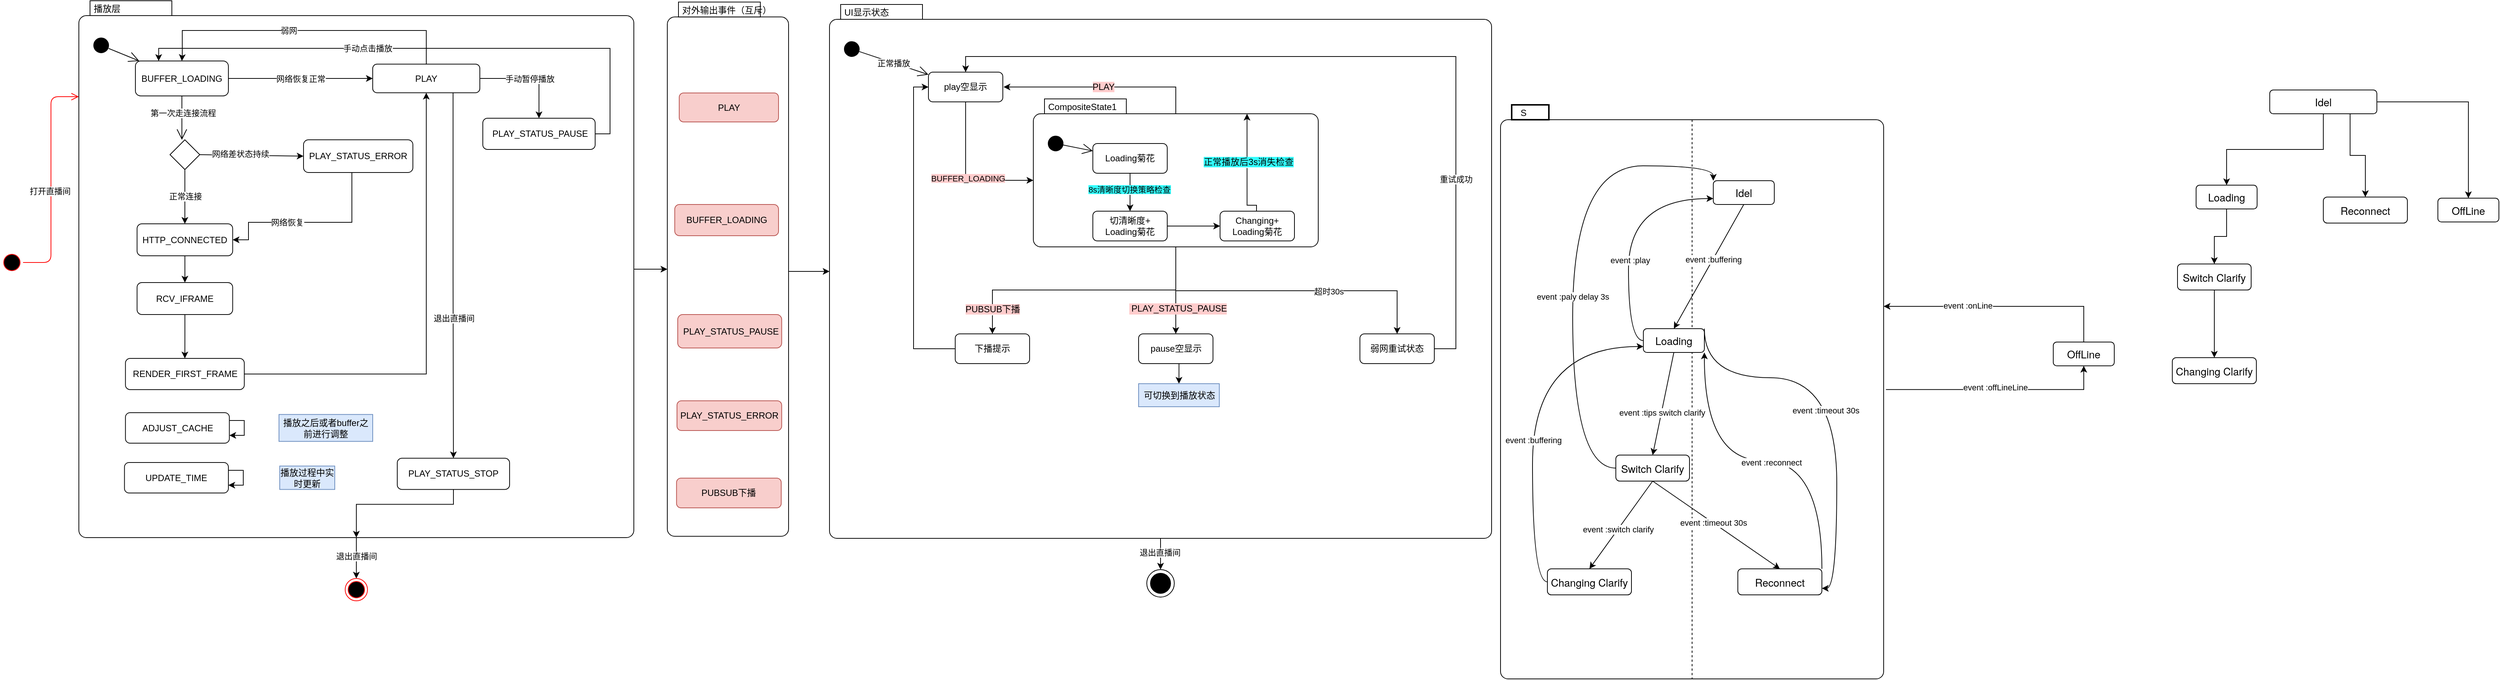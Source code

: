 <mxfile version="13.2.4" type="github">
  <diagram id="amrAe1FXWB98-2LjFH7b" name="Page-1">
    <mxGraphModel dx="1765" dy="997" grid="0" gridSize="10" guides="1" tooltips="1" connect="1" arrows="1" fold="1" page="1" pageScale="1" pageWidth="850" pageHeight="1100" math="0" shadow="0">
      <root>
        <mxCell id="0" />
        <mxCell id="1" parent="0" />
        <mxCell id="_pSZeCRedl2bUFnM4k-u-33" value="S" style="shape=mxgraph.sysml.region;align=left;verticalAlign=top;spacingTop=-3;spacingLeft=25;" vertex="1" parent="1">
          <mxGeometry x="1993" y="229" width="515" height="772" as="geometry" />
        </mxCell>
        <mxCell id="fQ577wyoKTEt6M08ta1X-2" value="" style="ellipse;html=1;shape=startState;fillColor=#000000;strokeColor=#ff0000;" parent="1" vertex="1">
          <mxGeometry x="-23" y="426" width="30" height="30" as="geometry" />
        </mxCell>
        <mxCell id="fQ577wyoKTEt6M08ta1X-3" value="" style="edgeStyle=orthogonalEdgeStyle;html=1;verticalAlign=bottom;endArrow=open;endSize=8;strokeColor=#ff0000;entryX=0;entryY=0;entryDx=0;entryDy=129;entryPerimeter=0;" parent="1" source="fQ577wyoKTEt6M08ta1X-2" target="fQ577wyoKTEt6M08ta1X-19" edge="1">
          <mxGeometry relative="1" as="geometry">
            <mxPoint x="256" y="463" as="targetPoint" />
          </mxGeometry>
        </mxCell>
        <mxCell id="fQ577wyoKTEt6M08ta1X-6" value="打开直播间" style="edgeLabel;html=1;align=center;verticalAlign=middle;resizable=0;points=[];" parent="fQ577wyoKTEt6M08ta1X-3" vertex="1" connectable="0">
          <mxGeometry x="-0.101" y="2" relative="1" as="geometry">
            <mxPoint as="offset" />
          </mxGeometry>
        </mxCell>
        <mxCell id="fQ577wyoKTEt6M08ta1X-74" value="" style="edgeStyle=orthogonalEdgeStyle;rounded=0;orthogonalLoop=1;jettySize=auto;html=1;" parent="1" source="fQ577wyoKTEt6M08ta1X-19" target="fQ577wyoKTEt6M08ta1X-72" edge="1">
          <mxGeometry relative="1" as="geometry" />
        </mxCell>
        <mxCell id="fQ577wyoKTEt6M08ta1X-117" value="" style="edgeStyle=orthogonalEdgeStyle;rounded=0;orthogonalLoop=1;jettySize=auto;html=1;" parent="1" source="fQ577wyoKTEt6M08ta1X-19" target="fQ577wyoKTEt6M08ta1X-116" edge="1">
          <mxGeometry relative="1" as="geometry" />
        </mxCell>
        <mxCell id="fQ577wyoKTEt6M08ta1X-225" value="退出直播间" style="edgeLabel;html=1;align=center;verticalAlign=middle;resizable=0;points=[];" parent="fQ577wyoKTEt6M08ta1X-117" vertex="1" connectable="0">
          <mxGeometry x="-0.091" relative="1" as="geometry">
            <mxPoint as="offset" />
          </mxGeometry>
        </mxCell>
        <mxCell id="fQ577wyoKTEt6M08ta1X-19" value="播放层" style="shape=mxgraph.sysml.compState;align=left;verticalAlign=top;spacingTop=-3;spacingLeft=18;strokeWidth=1;recursiveResize=0;" parent="1" vertex="1">
          <mxGeometry x="82" y="89" width="746" height="722" as="geometry" />
        </mxCell>
        <mxCell id="fQ577wyoKTEt6M08ta1X-20" value="" style="shape=ellipse;html=1;fillColor=#000000;verticalLabelPosition=bottom;labelBackgroundColor=#ffffff;verticalAlign=top;" parent="fQ577wyoKTEt6M08ta1X-19" vertex="1">
          <mxGeometry x="20" y="50" width="20" height="20" as="geometry" />
        </mxCell>
        <mxCell id="fQ577wyoKTEt6M08ta1X-43" value="网络恢复正常" style="edgeStyle=orthogonalEdgeStyle;rounded=0;orthogonalLoop=1;jettySize=auto;html=1;exitX=1;exitY=0.5;exitDx=0;exitDy=0;" parent="fQ577wyoKTEt6M08ta1X-19" source="fQ577wyoKTEt6M08ta1X-21" target="fQ577wyoKTEt6M08ta1X-31" edge="1">
          <mxGeometry relative="1" as="geometry" />
        </mxCell>
        <mxCell id="fQ577wyoKTEt6M08ta1X-21" value="BUFFER_LOADING" style="strokeColor=inherit;fillColor=inherit;gradientColor=inherit;shape=rect;html=1;rounded=1;whiteSpace=wrap;align=center;" parent="fQ577wyoKTEt6M08ta1X-19" vertex="1">
          <mxGeometry x="76" y="81" width="125" height="47" as="geometry" />
        </mxCell>
        <mxCell id="fQ577wyoKTEt6M08ta1X-27" value="" style="edgeStyle=orthogonalEdgeStyle;rounded=0;orthogonalLoop=1;jettySize=auto;html=1;" parent="fQ577wyoKTEt6M08ta1X-19" source="fQ577wyoKTEt6M08ta1X-22" target="fQ577wyoKTEt6M08ta1X-26" edge="1">
          <mxGeometry relative="1" as="geometry" />
        </mxCell>
        <mxCell id="fQ577wyoKTEt6M08ta1X-22" value="HTTP_CONNECTED" style="strokeColor=inherit;fillColor=inherit;gradientColor=inherit;shape=rect;html=1;rounded=1;whiteSpace=wrap;align=center;" parent="fQ577wyoKTEt6M08ta1X-19" vertex="1">
          <mxGeometry x="78.25" y="300" width="128.5" height="43" as="geometry" />
        </mxCell>
        <mxCell id="fQ577wyoKTEt6M08ta1X-30" value="" style="edgeStyle=orthogonalEdgeStyle;rounded=0;orthogonalLoop=1;jettySize=auto;html=1;" parent="fQ577wyoKTEt6M08ta1X-19" source="fQ577wyoKTEt6M08ta1X-26" target="fQ577wyoKTEt6M08ta1X-29" edge="1">
          <mxGeometry relative="1" as="geometry" />
        </mxCell>
        <mxCell id="fQ577wyoKTEt6M08ta1X-26" value="RCV_IFRAME" style="strokeColor=inherit;fillColor=inherit;gradientColor=inherit;shape=rect;html=1;rounded=1;whiteSpace=wrap;align=center;" parent="fQ577wyoKTEt6M08ta1X-19" vertex="1">
          <mxGeometry x="78.25" y="379" width="128.5" height="43" as="geometry" />
        </mxCell>
        <mxCell id="fQ577wyoKTEt6M08ta1X-32" value="" style="edgeStyle=orthogonalEdgeStyle;rounded=0;orthogonalLoop=1;jettySize=auto;html=1;" parent="fQ577wyoKTEt6M08ta1X-19" source="fQ577wyoKTEt6M08ta1X-29" target="fQ577wyoKTEt6M08ta1X-31" edge="1">
          <mxGeometry relative="1" as="geometry" />
        </mxCell>
        <mxCell id="fQ577wyoKTEt6M08ta1X-29" value="RENDER_FIRST_FRAME" style="strokeColor=inherit;fillColor=inherit;gradientColor=inherit;shape=rect;html=1;rounded=1;whiteSpace=wrap;align=center;" parent="fQ577wyoKTEt6M08ta1X-19" vertex="1">
          <mxGeometry x="62.63" y="481" width="159.75" height="42" as="geometry" />
        </mxCell>
        <mxCell id="fQ577wyoKTEt6M08ta1X-42" value="" style="edgeStyle=orthogonalEdgeStyle;rounded=0;orthogonalLoop=1;jettySize=auto;html=1;entryX=0.5;entryY=0;entryDx=0;entryDy=0;" parent="fQ577wyoKTEt6M08ta1X-19" source="fQ577wyoKTEt6M08ta1X-31" target="fQ577wyoKTEt6M08ta1X-21" edge="1">
          <mxGeometry relative="1" as="geometry">
            <Array as="points">
              <mxPoint x="467" y="40" />
              <mxPoint x="139" y="40" />
              <mxPoint x="139" y="72" />
            </Array>
          </mxGeometry>
        </mxCell>
        <mxCell id="fQ577wyoKTEt6M08ta1X-44" value="弱网" style="edgeLabel;html=1;align=center;verticalAlign=middle;resizable=0;points=[];" parent="fQ577wyoKTEt6M08ta1X-42" vertex="1" connectable="0">
          <mxGeometry x="0.118" relative="1" as="geometry">
            <mxPoint x="1" as="offset" />
          </mxGeometry>
        </mxCell>
        <mxCell id="fQ577wyoKTEt6M08ta1X-107" value="手动暂停播放" style="edgeStyle=orthogonalEdgeStyle;rounded=0;orthogonalLoop=1;jettySize=auto;html=1;exitX=1;exitY=0.5;exitDx=0;exitDy=0;entryX=0.5;entryY=0;entryDx=0;entryDy=0;" parent="fQ577wyoKTEt6M08ta1X-19" source="fQ577wyoKTEt6M08ta1X-31" target="fQ577wyoKTEt6M08ta1X-106" edge="1">
          <mxGeometry relative="1" as="geometry" />
        </mxCell>
        <mxCell id="fQ577wyoKTEt6M08ta1X-119" style="edgeStyle=orthogonalEdgeStyle;rounded=0;orthogonalLoop=1;jettySize=auto;html=1;exitX=0.75;exitY=1;exitDx=0;exitDy=0;" parent="fQ577wyoKTEt6M08ta1X-19" source="fQ577wyoKTEt6M08ta1X-31" target="fQ577wyoKTEt6M08ta1X-112" edge="1">
          <mxGeometry relative="1" as="geometry" />
        </mxCell>
        <mxCell id="fQ577wyoKTEt6M08ta1X-121" value="退出直播间" style="edgeLabel;html=1;align=center;verticalAlign=middle;resizable=0;points=[];" parent="fQ577wyoKTEt6M08ta1X-119" vertex="1" connectable="0">
          <mxGeometry x="0.231" y="1" relative="1" as="geometry">
            <mxPoint x="-1" as="offset" />
          </mxGeometry>
        </mxCell>
        <mxCell id="fQ577wyoKTEt6M08ta1X-31" value="PLAY" style="strokeColor=inherit;fillColor=inherit;gradientColor=inherit;shape=rect;html=1;rounded=1;whiteSpace=wrap;align=center;" parent="fQ577wyoKTEt6M08ta1X-19" vertex="1">
          <mxGeometry x="395" y="85.25" width="144" height="38.5" as="geometry" />
        </mxCell>
        <mxCell id="fQ577wyoKTEt6M08ta1X-36" value="" style="edgeStyle=orthogonalEdgeStyle;rounded=0;orthogonalLoop=1;jettySize=auto;html=1;" parent="fQ577wyoKTEt6M08ta1X-19" source="fQ577wyoKTEt6M08ta1X-33" target="fQ577wyoKTEt6M08ta1X-33" edge="1">
          <mxGeometry relative="1" as="geometry">
            <Array as="points">
              <mxPoint x="79" y="575" />
            </Array>
          </mxGeometry>
        </mxCell>
        <mxCell id="fQ577wyoKTEt6M08ta1X-33" value="ADJUST_CACHE" style="strokeColor=inherit;fillColor=inherit;gradientColor=inherit;shape=rect;html=1;rounded=1;whiteSpace=wrap;align=center;" parent="fQ577wyoKTEt6M08ta1X-19" vertex="1">
          <mxGeometry x="62.63" y="554.01" width="139.68" height="41" as="geometry" />
        </mxCell>
        <mxCell id="fQ577wyoKTEt6M08ta1X-39" value="" style="edgeStyle=orthogonalEdgeStyle;rounded=0;orthogonalLoop=1;jettySize=auto;html=1;" parent="fQ577wyoKTEt6M08ta1X-19" source="fQ577wyoKTEt6M08ta1X-35" target="fQ577wyoKTEt6M08ta1X-35" edge="1">
          <mxGeometry relative="1" as="geometry">
            <Array as="points">
              <mxPoint x="88" y="642" />
            </Array>
          </mxGeometry>
        </mxCell>
        <mxCell id="fQ577wyoKTEt6M08ta1X-35" value="UPDATE_TIME" style="strokeColor=inherit;fillColor=inherit;gradientColor=inherit;shape=rect;html=1;rounded=1;whiteSpace=wrap;align=center;" parent="fQ577wyoKTEt6M08ta1X-19" vertex="1">
          <mxGeometry x="61.32" y="621" width="139.68" height="41" as="geometry" />
        </mxCell>
        <mxCell id="fQ577wyoKTEt6M08ta1X-23" value="" style="strokeColor=inherit;fillColor=inherit;gradientColor=inherit;edgeStyle=none;html=1;endArrow=open;endSize=12;" parent="fQ577wyoKTEt6M08ta1X-19" source="fQ577wyoKTEt6M08ta1X-20" target="fQ577wyoKTEt6M08ta1X-21" edge="1">
          <mxGeometry relative="1" as="geometry" />
        </mxCell>
        <mxCell id="fQ577wyoKTEt6M08ta1X-45" value="播放过程中实时更新" style="text;html=1;strokeColor=#6c8ebf;fillColor=#dae8fc;align=center;verticalAlign=middle;whiteSpace=wrap;rounded=0;" parent="fQ577wyoKTEt6M08ta1X-19" vertex="1">
          <mxGeometry x="270" y="625.75" width="74" height="31.5" as="geometry" />
        </mxCell>
        <mxCell id="fQ577wyoKTEt6M08ta1X-47" value="播放之后或者buffer之前进行调整" style="text;html=1;strokeColor=#6c8ebf;fillColor=#dae8fc;align=center;verticalAlign=middle;whiteSpace=wrap;rounded=0;" parent="fQ577wyoKTEt6M08ta1X-19" vertex="1">
          <mxGeometry x="269" y="556.38" width="126" height="36.25" as="geometry" />
        </mxCell>
        <mxCell id="fQ577wyoKTEt6M08ta1X-51" style="edgeStyle=orthogonalEdgeStyle;rounded=0;orthogonalLoop=1;jettySize=auto;html=1;entryX=1;entryY=0.5;entryDx=0;entryDy=0;" parent="fQ577wyoKTEt6M08ta1X-19" source="fQ577wyoKTEt6M08ta1X-48" target="fQ577wyoKTEt6M08ta1X-22" edge="1">
          <mxGeometry relative="1" as="geometry">
            <Array as="points">
              <mxPoint x="367" y="298" />
              <mxPoint x="228" y="298" />
            </Array>
          </mxGeometry>
        </mxCell>
        <mxCell id="fQ577wyoKTEt6M08ta1X-52" value="网络恢复" style="edgeLabel;html=1;align=center;verticalAlign=middle;resizable=0;points=[];" parent="fQ577wyoKTEt6M08ta1X-51" vertex="1" connectable="0">
          <mxGeometry x="0.228" y="4" relative="1" as="geometry">
            <mxPoint y="-4" as="offset" />
          </mxGeometry>
        </mxCell>
        <mxCell id="fQ577wyoKTEt6M08ta1X-48" value="PLAY_STATUS_ERROR" style="strokeColor=inherit;fillColor=inherit;gradientColor=inherit;shape=rect;html=1;rounded=1;whiteSpace=wrap;align=center;" parent="fQ577wyoKTEt6M08ta1X-19" vertex="1">
          <mxGeometry x="302" y="187" width="147" height="44" as="geometry" />
        </mxCell>
        <mxCell id="fQ577wyoKTEt6M08ta1X-63" value="" style="shape=rhombus;html=1;labelPosition=right;align=left;verticalAlign=middle" parent="fQ577wyoKTEt6M08ta1X-19" vertex="1">
          <mxGeometry x="122.51" y="187" width="40" height="40" as="geometry" />
        </mxCell>
        <mxCell id="fQ577wyoKTEt6M08ta1X-64" value="" style="edgeStyle=elbowEdgeStyle;html=1;elbow=horizontal;align=right;verticalAlign=bottom;rounded=0;labelBackgroundColor=none;endArrow=open;endSize=12;exitX=0.5;exitY=1;exitDx=0;exitDy=0;" parent="fQ577wyoKTEt6M08ta1X-19" source="fQ577wyoKTEt6M08ta1X-21" target="fQ577wyoKTEt6M08ta1X-63" edge="1">
          <mxGeometry relative="1" as="geometry">
            <mxPoint x="92" y="119" as="sourcePoint" />
          </mxGeometry>
        </mxCell>
        <mxCell id="fQ577wyoKTEt6M08ta1X-70" value="第一次走连接流程" style="edgeLabel;html=1;align=center;verticalAlign=middle;resizable=0;points=[];" parent="fQ577wyoKTEt6M08ta1X-64" vertex="1" connectable="0">
          <mxGeometry x="-0.219" y="1" relative="1" as="geometry">
            <mxPoint as="offset" />
          </mxGeometry>
        </mxCell>
        <mxCell id="fQ577wyoKTEt6M08ta1X-67" value="" style="endArrow=classic;html=1;exitX=1;exitY=0.5;exitDx=0;exitDy=0;entryX=0;entryY=0.5;entryDx=0;entryDy=0;" parent="fQ577wyoKTEt6M08ta1X-19" source="fQ577wyoKTEt6M08ta1X-63" target="fQ577wyoKTEt6M08ta1X-48" edge="1">
          <mxGeometry width="50" height="50" relative="1" as="geometry">
            <mxPoint x="348" y="307" as="sourcePoint" />
            <mxPoint x="398" y="257" as="targetPoint" />
          </mxGeometry>
        </mxCell>
        <mxCell id="fQ577wyoKTEt6M08ta1X-69" value="网络差状态持续" style="edgeLabel;html=1;align=center;verticalAlign=middle;resizable=0;points=[];" parent="fQ577wyoKTEt6M08ta1X-67" vertex="1" connectable="0">
          <mxGeometry x="-0.229" y="2" relative="1" as="geometry">
            <mxPoint as="offset" />
          </mxGeometry>
        </mxCell>
        <mxCell id="fQ577wyoKTEt6M08ta1X-68" value="正常连接" style="endArrow=classic;html=1;exitX=0.5;exitY=1;exitDx=0;exitDy=0;entryX=0.5;entryY=0;entryDx=0;entryDy=0;" parent="fQ577wyoKTEt6M08ta1X-19" source="fQ577wyoKTEt6M08ta1X-63" target="fQ577wyoKTEt6M08ta1X-22" edge="1">
          <mxGeometry width="50" height="50" relative="1" as="geometry">
            <mxPoint x="348" y="307" as="sourcePoint" />
            <mxPoint x="398" y="257" as="targetPoint" />
          </mxGeometry>
        </mxCell>
        <mxCell id="fQ577wyoKTEt6M08ta1X-108" style="edgeStyle=orthogonalEdgeStyle;rounded=0;orthogonalLoop=1;jettySize=auto;html=1;exitX=1;exitY=0.5;exitDx=0;exitDy=0;entryX=0.25;entryY=0;entryDx=0;entryDy=0;" parent="fQ577wyoKTEt6M08ta1X-19" source="fQ577wyoKTEt6M08ta1X-106" target="fQ577wyoKTEt6M08ta1X-21" edge="1">
          <mxGeometry relative="1" as="geometry">
            <Array as="points">
              <mxPoint x="714" y="179" />
              <mxPoint x="714" y="64" />
              <mxPoint x="107" y="64" />
            </Array>
          </mxGeometry>
        </mxCell>
        <mxCell id="fQ577wyoKTEt6M08ta1X-109" value="手动点击播放" style="edgeLabel;html=1;align=center;verticalAlign=middle;resizable=0;points=[];" parent="fQ577wyoKTEt6M08ta1X-108" vertex="1" connectable="0">
          <mxGeometry x="0.215" relative="1" as="geometry">
            <mxPoint as="offset" />
          </mxGeometry>
        </mxCell>
        <mxCell id="fQ577wyoKTEt6M08ta1X-106" value="&amp;nbsp;PLAY_STATUS_PAUSE" style="strokeColor=inherit;fillColor=inherit;gradientColor=inherit;shape=rect;html=1;rounded=1;whiteSpace=wrap;align=center;" parent="fQ577wyoKTEt6M08ta1X-19" vertex="1">
          <mxGeometry x="543" y="158" width="151" height="42" as="geometry" />
        </mxCell>
        <mxCell id="fQ577wyoKTEt6M08ta1X-120" style="edgeStyle=orthogonalEdgeStyle;rounded=0;orthogonalLoop=1;jettySize=auto;html=1;exitX=0.5;exitY=1;exitDx=0;exitDy=0;" parent="fQ577wyoKTEt6M08ta1X-19" source="fQ577wyoKTEt6M08ta1X-112" target="fQ577wyoKTEt6M08ta1X-19" edge="1">
          <mxGeometry relative="1" as="geometry" />
        </mxCell>
        <mxCell id="fQ577wyoKTEt6M08ta1X-112" value="PLAY_STATUS_STOP" style="strokeColor=inherit;fillColor=inherit;gradientColor=inherit;shape=rect;html=1;rounded=1;whiteSpace=wrap;align=center;" parent="fQ577wyoKTEt6M08ta1X-19" vertex="1">
          <mxGeometry x="428" y="615.25" width="151" height="42" as="geometry" />
        </mxCell>
        <mxCell id="fQ577wyoKTEt6M08ta1X-173" value="" style="edgeStyle=orthogonalEdgeStyle;rounded=0;orthogonalLoop=1;jettySize=auto;html=1;" parent="1" source="fQ577wyoKTEt6M08ta1X-72" target="fQ577wyoKTEt6M08ta1X-123" edge="1">
          <mxGeometry relative="1" as="geometry">
            <Array as="points">
              <mxPoint x="1059" y="453" />
              <mxPoint x="1059" y="453" />
            </Array>
          </mxGeometry>
        </mxCell>
        <mxCell id="fQ577wyoKTEt6M08ta1X-72" value="对外输出事件（互斥）" style="shape=mxgraph.sysml.compState;html=1;align=left;verticalAlign=top;spacingTop=-3;spacingLeft=18;" parent="1" vertex="1">
          <mxGeometry x="873" y="90.75" width="162.99" height="718.5" as="geometry" />
        </mxCell>
        <mxCell id="fQ577wyoKTEt6M08ta1X-73" value="PLAY" style="shape=rect;rounded=1;html=1;whiteSpace=wrap;align=center;fillColor=#f8cecc;strokeColor=#b85450;" parent="1" vertex="1">
          <mxGeometry x="889" y="213" width="133.5" height="39" as="geometry" />
        </mxCell>
        <mxCell id="fQ577wyoKTEt6M08ta1X-75" value="BUFFER_LOADING" style="shape=rect;rounded=1;html=1;whiteSpace=wrap;align=center;fillColor=#f8cecc;strokeColor=#b85450;" parent="1" vertex="1">
          <mxGeometry x="883" y="363" width="139.5" height="42" as="geometry" />
        </mxCell>
        <mxCell id="fQ577wyoKTEt6M08ta1X-105" value="PLAY_STATUS_ERROR" style="shape=rect;rounded=1;html=1;whiteSpace=wrap;align=center;fillColor=#f8cecc;strokeColor=#b85450;" parent="1" vertex="1">
          <mxGeometry x="886" y="627" width="140.75" height="40" as="geometry" />
        </mxCell>
        <mxCell id="fQ577wyoKTEt6M08ta1X-111" value="&amp;nbsp;PLAY_STATUS_PAUSE" style="shape=rect;rounded=1;html=1;whiteSpace=wrap;align=center;fillColor=#f8cecc;strokeColor=#b85450;" parent="1" vertex="1">
          <mxGeometry x="887" y="511" width="139.75" height="45" as="geometry" />
        </mxCell>
        <mxCell id="fQ577wyoKTEt6M08ta1X-116" value="" style="ellipse;html=1;shape=endState;fillColor=#000000;strokeColor=#ff0000;" parent="1" vertex="1">
          <mxGeometry x="440" y="866" width="30" height="30" as="geometry" />
        </mxCell>
        <mxCell id="fQ577wyoKTEt6M08ta1X-223" style="edgeStyle=orthogonalEdgeStyle;rounded=0;orthogonalLoop=1;jettySize=auto;html=1;exitX=0.5;exitY=1;exitDx=0;exitDy=0;exitPerimeter=0;entryX=0.5;entryY=0;entryDx=0;entryDy=0;entryPerimeter=0;" parent="1" source="fQ577wyoKTEt6M08ta1X-123" target="fQ577wyoKTEt6M08ta1X-222" edge="1">
          <mxGeometry relative="1" as="geometry" />
        </mxCell>
        <mxCell id="fQ577wyoKTEt6M08ta1X-224" value="退出直播间" style="edgeLabel;html=1;align=center;verticalAlign=middle;resizable=0;points=[];" parent="fQ577wyoKTEt6M08ta1X-223" vertex="1" connectable="0">
          <mxGeometry x="-0.095" y="-1" relative="1" as="geometry">
            <mxPoint as="offset" />
          </mxGeometry>
        </mxCell>
        <mxCell id="fQ577wyoKTEt6M08ta1X-123" value="UI显示状态" style="shape=mxgraph.sysml.compState;align=left;verticalAlign=top;spacingTop=-3;spacingLeft=18;strokeWidth=1;recursiveResize=0;" parent="1" vertex="1">
          <mxGeometry x="1091" y="94" width="890" height="718" as="geometry" />
        </mxCell>
        <mxCell id="fQ577wyoKTEt6M08ta1X-124" value="" style="shape=ellipse;html=1;fillColor=#000000;verticalLabelPosition=bottom;labelBackgroundColor=#ffffff;verticalAlign=top;" parent="fQ577wyoKTEt6M08ta1X-123" vertex="1">
          <mxGeometry x="20" y="50" width="20" height="20" as="geometry" />
        </mxCell>
        <mxCell id="fQ577wyoKTEt6M08ta1X-162" style="edgeStyle=orthogonalEdgeStyle;rounded=0;orthogonalLoop=1;jettySize=auto;html=1;exitX=0.5;exitY=1;exitDx=0;exitDy=0;entryX=0;entryY=0;entryDx=0;entryDy=109.5;entryPerimeter=0;" parent="fQ577wyoKTEt6M08ta1X-123" source="fQ577wyoKTEt6M08ta1X-125" target="fQ577wyoKTEt6M08ta1X-152" edge="1">
          <mxGeometry relative="1" as="geometry" />
        </mxCell>
        <mxCell id="fQ577wyoKTEt6M08ta1X-163" value="&lt;span style=&quot;background-color: rgb(255 , 204 , 204)&quot;&gt;BUFFER_LOADING&lt;/span&gt;" style="edgeLabel;html=1;align=center;verticalAlign=middle;resizable=0;points=[];" parent="fQ577wyoKTEt6M08ta1X-162" vertex="1" connectable="0">
          <mxGeometry x="0.106" y="3" relative="1" as="geometry">
            <mxPoint as="offset" />
          </mxGeometry>
        </mxCell>
        <mxCell id="fQ577wyoKTEt6M08ta1X-125" value="play空显示" style="strokeColor=inherit;fillColor=inherit;gradientColor=inherit;shape=rect;html=1;rounded=1;whiteSpace=wrap;align=center;" parent="fQ577wyoKTEt6M08ta1X-123" vertex="1">
          <mxGeometry x="133" y="91" width="100" height="40" as="geometry" />
        </mxCell>
        <mxCell id="fQ577wyoKTEt6M08ta1X-127" value="正常播放" style="strokeColor=inherit;fillColor=inherit;gradientColor=inherit;edgeStyle=none;html=1;endArrow=open;endSize=12;" parent="fQ577wyoKTEt6M08ta1X-123" source="fQ577wyoKTEt6M08ta1X-124" target="fQ577wyoKTEt6M08ta1X-125" edge="1">
          <mxGeometry relative="1" as="geometry" />
        </mxCell>
        <mxCell id="fQ577wyoKTEt6M08ta1X-137" style="edgeStyle=orthogonalEdgeStyle;rounded=0;orthogonalLoop=1;jettySize=auto;html=1;entryX=0.5;entryY=0;entryDx=0;entryDy=0;exitX=0.5;exitY=1;exitDx=0;exitDy=0;exitPerimeter=0;" parent="fQ577wyoKTEt6M08ta1X-123" source="fQ577wyoKTEt6M08ta1X-152" target="fQ577wyoKTEt6M08ta1X-131" edge="1">
          <mxGeometry relative="1" as="geometry">
            <mxPoint x="427" y="428" as="sourcePoint" />
            <Array as="points">
              <mxPoint x="466" y="385" />
              <mxPoint x="763" y="385" />
            </Array>
          </mxGeometry>
        </mxCell>
        <mxCell id="fQ577wyoKTEt6M08ta1X-220" value="超时30s" style="edgeLabel;html=1;align=center;verticalAlign=middle;resizable=0;points=[];" parent="fQ577wyoKTEt6M08ta1X-137" vertex="1" connectable="0">
          <mxGeometry x="0.271" y="-1" relative="1" as="geometry">
            <mxPoint x="1" as="offset" />
          </mxGeometry>
        </mxCell>
        <mxCell id="fQ577wyoKTEt6M08ta1X-140" style="edgeStyle=orthogonalEdgeStyle;rounded=0;orthogonalLoop=1;jettySize=auto;html=1;exitX=0.5;exitY=1;exitDx=0;exitDy=0;exitPerimeter=0;entryX=0.5;entryY=0;entryDx=0;entryDy=0;" parent="fQ577wyoKTEt6M08ta1X-123" source="fQ577wyoKTEt6M08ta1X-152" target="fQ577wyoKTEt6M08ta1X-132" edge="1">
          <mxGeometry relative="1" as="geometry">
            <mxPoint x="377" y="408" as="sourcePoint" />
            <Array as="points">
              <mxPoint x="466" y="384" />
              <mxPoint x="219" y="384" />
            </Array>
          </mxGeometry>
        </mxCell>
        <mxCell id="fQ577wyoKTEt6M08ta1X-141" value="&lt;span style=&quot;font-size: 12px ; background-color: rgb(255 , 204 , 204)&quot;&gt;PUBSUB下播&lt;/span&gt;" style="edgeLabel;html=1;align=center;verticalAlign=middle;resizable=0;points=[];" parent="fQ577wyoKTEt6M08ta1X-140" vertex="1" connectable="0">
          <mxGeometry x="0.121" y="-1" relative="1" as="geometry">
            <mxPoint x="-101" y="26.5" as="offset" />
          </mxGeometry>
        </mxCell>
        <mxCell id="fQ577wyoKTEt6M08ta1X-166" value="" style="edgeStyle=orthogonalEdgeStyle;rounded=0;orthogonalLoop=1;jettySize=auto;html=1;entryX=0.5;entryY=0;entryDx=0;entryDy=0;" parent="fQ577wyoKTEt6M08ta1X-123" source="fQ577wyoKTEt6M08ta1X-131" target="fQ577wyoKTEt6M08ta1X-125" edge="1">
          <mxGeometry relative="1" as="geometry">
            <mxPoint x="842" y="308" as="targetPoint" />
            <Array as="points">
              <mxPoint x="842" y="70" />
              <mxPoint x="183" y="70" />
            </Array>
          </mxGeometry>
        </mxCell>
        <mxCell id="fQ577wyoKTEt6M08ta1X-221" value="重试成功" style="edgeLabel;html=1;align=center;verticalAlign=middle;resizable=0;points=[];" parent="fQ577wyoKTEt6M08ta1X-166" vertex="1" connectable="0">
          <mxGeometry x="-0.534" relative="1" as="geometry">
            <mxPoint as="offset" />
          </mxGeometry>
        </mxCell>
        <mxCell id="fQ577wyoKTEt6M08ta1X-131" value="弱网重试状态" style="strokeColor=inherit;fillColor=inherit;gradientColor=inherit;shape=rect;html=1;rounded=1;whiteSpace=wrap;align=center;" parent="fQ577wyoKTEt6M08ta1X-123" vertex="1">
          <mxGeometry x="713" y="443" width="100" height="40" as="geometry" />
        </mxCell>
        <mxCell id="fQ577wyoKTEt6M08ta1X-148" style="edgeStyle=orthogonalEdgeStyle;rounded=0;orthogonalLoop=1;jettySize=auto;html=1;entryX=0;entryY=0.5;entryDx=0;entryDy=0;" parent="fQ577wyoKTEt6M08ta1X-123" source="fQ577wyoKTEt6M08ta1X-132" target="fQ577wyoKTEt6M08ta1X-125" edge="1">
          <mxGeometry relative="1" as="geometry">
            <Array as="points">
              <mxPoint x="113" y="463" />
              <mxPoint x="113" y="111" />
            </Array>
          </mxGeometry>
        </mxCell>
        <mxCell id="fQ577wyoKTEt6M08ta1X-132" value="下播提示" style="strokeColor=inherit;fillColor=inherit;gradientColor=inherit;shape=rect;html=1;rounded=1;whiteSpace=wrap;align=center;" parent="fQ577wyoKTEt6M08ta1X-123" vertex="1">
          <mxGeometry x="169" y="443" width="100" height="40" as="geometry" />
        </mxCell>
        <mxCell id="fQ577wyoKTEt6M08ta1X-134" value="&lt;span style=&quot;font-size: 12px ; background-color: rgb(255 , 204 , 204)&quot;&gt;PLAY&lt;/span&gt;" style="edgeStyle=orthogonalEdgeStyle;rounded=0;orthogonalLoop=1;jettySize=auto;html=1;exitX=0.5;exitY=0;exitDx=0;exitDy=20;exitPerimeter=0;" parent="fQ577wyoKTEt6M08ta1X-123" source="fQ577wyoKTEt6M08ta1X-152" edge="1">
          <mxGeometry relative="1" as="geometry">
            <mxPoint x="427" y="196" as="sourcePoint" />
            <mxPoint x="234" y="111" as="targetPoint" />
            <Array as="points">
              <mxPoint x="466" y="111" />
            </Array>
          </mxGeometry>
        </mxCell>
        <mxCell id="fQ577wyoKTEt6M08ta1X-176" style="edgeStyle=orthogonalEdgeStyle;rounded=0;orthogonalLoop=1;jettySize=auto;html=1;exitX=0.5;exitY=1;exitDx=0;exitDy=0;exitPerimeter=0;" parent="fQ577wyoKTEt6M08ta1X-123" source="fQ577wyoKTEt6M08ta1X-152" target="fQ577wyoKTEt6M08ta1X-174" edge="1">
          <mxGeometry relative="1" as="geometry" />
        </mxCell>
        <mxCell id="fQ577wyoKTEt6M08ta1X-179" value="&lt;span style=&quot;font-size: 12px;&quot;&gt;&amp;nbsp;PLAY_STATUS_PAUSE&lt;/span&gt;" style="edgeLabel;html=1;align=center;verticalAlign=middle;resizable=0;points=[];labelBackgroundColor=#FFCCCC;" parent="fQ577wyoKTEt6M08ta1X-176" vertex="1" connectable="0">
          <mxGeometry x="0.419" y="2" relative="1" as="geometry">
            <mxPoint as="offset" />
          </mxGeometry>
        </mxCell>
        <mxCell id="fQ577wyoKTEt6M08ta1X-152" value="CompositeState1" style="shape=mxgraph.sysml.compState;align=left;verticalAlign=top;spacingTop=-3;spacingLeft=18;strokeWidth=1;recursiveResize=0;" parent="fQ577wyoKTEt6M08ta1X-123" vertex="1">
          <mxGeometry x="274" y="127" width="383" height="199" as="geometry" />
        </mxCell>
        <mxCell id="fQ577wyoKTEt6M08ta1X-153" value="" style="shape=ellipse;html=1;fillColor=#000000;verticalLabelPosition=bottom;labelBackgroundColor=#ffffff;verticalAlign=top;" parent="fQ577wyoKTEt6M08ta1X-152" vertex="1">
          <mxGeometry x="20" y="50" width="20" height="20" as="geometry" />
        </mxCell>
        <mxCell id="fQ577wyoKTEt6M08ta1X-160" style="edgeStyle=none;rounded=0;orthogonalLoop=1;jettySize=auto;html=1;exitX=0.5;exitY=1;exitDx=0;exitDy=0;entryX=0.5;entryY=0;entryDx=0;entryDy=0;" parent="fQ577wyoKTEt6M08ta1X-152" source="fQ577wyoKTEt6M08ta1X-154" target="fQ577wyoKTEt6M08ta1X-155" edge="1">
          <mxGeometry relative="1" as="geometry" />
        </mxCell>
        <mxCell id="fQ577wyoKTEt6M08ta1X-161" value="&lt;span style=&quot;background-color: rgb(51 , 255 , 255)&quot;&gt;8s清晰度切换策略检查&lt;/span&gt;" style="edgeLabel;html=1;align=center;verticalAlign=middle;resizable=0;points=[];" parent="fQ577wyoKTEt6M08ta1X-160" vertex="1" connectable="0">
          <mxGeometry x="-0.133" y="-1" relative="1" as="geometry">
            <mxPoint as="offset" />
          </mxGeometry>
        </mxCell>
        <mxCell id="fQ577wyoKTEt6M08ta1X-154" value="Loading菊花" style="strokeColor=inherit;fillColor=inherit;gradientColor=inherit;shape=rect;html=1;rounded=1;whiteSpace=wrap;align=center;" parent="fQ577wyoKTEt6M08ta1X-152" vertex="1">
          <mxGeometry x="80" y="60" width="100" height="40" as="geometry" />
        </mxCell>
        <mxCell id="fQ577wyoKTEt6M08ta1X-159" value="" style="edgeStyle=none;rounded=0;orthogonalLoop=1;jettySize=auto;html=1;" parent="fQ577wyoKTEt6M08ta1X-152" source="fQ577wyoKTEt6M08ta1X-155" target="fQ577wyoKTEt6M08ta1X-158" edge="1">
          <mxGeometry relative="1" as="geometry" />
        </mxCell>
        <mxCell id="fQ577wyoKTEt6M08ta1X-155" value="切清晰度+&lt;br&gt;Loading菊花" style="strokeColor=inherit;fillColor=inherit;gradientColor=inherit;shape=rect;html=1;rounded=1;whiteSpace=wrap;align=center;" parent="fQ577wyoKTEt6M08ta1X-152" vertex="1">
          <mxGeometry x="80" y="151" width="100" height="40" as="geometry" />
        </mxCell>
        <mxCell id="fQ577wyoKTEt6M08ta1X-158" value="Changing+&lt;br&gt;Loading菊花" style="strokeColor=inherit;fillColor=inherit;gradientColor=inherit;shape=rect;html=1;rounded=1;whiteSpace=wrap;align=center;" parent="fQ577wyoKTEt6M08ta1X-152" vertex="1">
          <mxGeometry x="251" y="151" width="100" height="40" as="geometry" />
        </mxCell>
        <mxCell id="fQ577wyoKTEt6M08ta1X-156" value="" style="strokeColor=inherit;fillColor=inherit;gradientColor=inherit;edgeStyle=none;html=1;endArrow=open;endSize=12;" parent="fQ577wyoKTEt6M08ta1X-152" source="fQ577wyoKTEt6M08ta1X-153" target="fQ577wyoKTEt6M08ta1X-154" edge="1">
          <mxGeometry relative="1" as="geometry" />
        </mxCell>
        <mxCell id="fQ577wyoKTEt6M08ta1X-171" style="edgeStyle=orthogonalEdgeStyle;rounded=0;orthogonalLoop=1;jettySize=auto;html=1;exitX=0.5;exitY=0;exitDx=0;exitDy=0;entryX=0.75;entryY=0;entryDx=0;entryDy=20;entryPerimeter=0;" parent="fQ577wyoKTEt6M08ta1X-152" source="fQ577wyoKTEt6M08ta1X-158" target="fQ577wyoKTEt6M08ta1X-152" edge="1">
          <mxGeometry relative="1" as="geometry">
            <mxPoint x="299.75" y="171" as="sourcePoint" />
            <mxPoint x="288" y="40" as="targetPoint" />
            <Array as="points">
              <mxPoint x="300" y="151" />
              <mxPoint x="300" y="143" />
              <mxPoint x="287" y="143" />
            </Array>
          </mxGeometry>
        </mxCell>
        <mxCell id="fQ577wyoKTEt6M08ta1X-172" value="&lt;span style=&quot;font-size: 12px ; background-color: rgb(51 , 255 , 255)&quot;&gt;正常播放后3s消失检查&lt;/span&gt;" style="edgeLabel;html=1;align=center;verticalAlign=middle;resizable=0;points=[];" parent="fQ577wyoKTEt6M08ta1X-171" vertex="1" connectable="0">
          <mxGeometry x="0.103" y="-1" relative="1" as="geometry">
            <mxPoint as="offset" />
          </mxGeometry>
        </mxCell>
        <mxCell id="fQ577wyoKTEt6M08ta1X-219" style="edgeStyle=orthogonalEdgeStyle;rounded=0;orthogonalLoop=1;jettySize=auto;html=1;exitX=0.5;exitY=1;exitDx=0;exitDy=0;entryX=0.5;entryY=0;entryDx=0;entryDy=0;" parent="fQ577wyoKTEt6M08ta1X-123" source="fQ577wyoKTEt6M08ta1X-174" target="fQ577wyoKTEt6M08ta1X-218" edge="1">
          <mxGeometry relative="1" as="geometry" />
        </mxCell>
        <mxCell id="fQ577wyoKTEt6M08ta1X-174" value="pause空显示" style="strokeColor=inherit;fillColor=inherit;gradientColor=inherit;shape=rect;html=1;rounded=1;whiteSpace=wrap;align=center;" parent="fQ577wyoKTEt6M08ta1X-123" vertex="1">
          <mxGeometry x="415.5" y="443" width="100" height="40" as="geometry" />
        </mxCell>
        <mxCell id="fQ577wyoKTEt6M08ta1X-218" value="可切换到播放状态" style="text;html=1;strokeColor=#6c8ebf;fillColor=#dae8fc;align=center;verticalAlign=middle;whiteSpace=wrap;rounded=0;" parent="fQ577wyoKTEt6M08ta1X-123" vertex="1">
          <mxGeometry x="415.5" y="510" width="108.5" height="31" as="geometry" />
        </mxCell>
        <mxCell id="fQ577wyoKTEt6M08ta1X-142" value="PUBSUB下播" style="shape=rect;rounded=1;html=1;whiteSpace=wrap;align=center;fillColor=#f8cecc;strokeColor=#b85450;" parent="1" vertex="1">
          <mxGeometry x="885.38" y="731" width="140.75" height="40" as="geometry" />
        </mxCell>
        <mxCell id="fQ577wyoKTEt6M08ta1X-222" value="" style="shape=mxgraph.sysml.actFinal;html=1;verticalLabelPosition=bottom;labelBackgroundColor=#ffffff;verticalAlign=top;" parent="1" vertex="1">
          <mxGeometry x="1517.5" y="854" width="37" height="37" as="geometry" />
        </mxCell>
        <mxCell id="_pSZeCRedl2bUFnM4k-u-4" style="rounded=0;orthogonalLoop=1;jettySize=auto;html=1;exitX=0.5;exitY=1;exitDx=0;exitDy=0;entryX=0.5;entryY=0;entryDx=0;entryDy=0;" edge="1" parent="1" source="_pSZeCRedl2bUFnM4k-u-2" target="_pSZeCRedl2bUFnM4k-u-3">
          <mxGeometry relative="1" as="geometry" />
        </mxCell>
        <mxCell id="_pSZeCRedl2bUFnM4k-u-26" value="event :buffering" style="edgeLabel;html=1;align=center;verticalAlign=middle;resizable=0;points=[];" vertex="1" connectable="0" parent="_pSZeCRedl2bUFnM4k-u-4">
          <mxGeometry x="-0.112" relative="1" as="geometry">
            <mxPoint as="offset" />
          </mxGeometry>
        </mxCell>
        <mxCell id="_pSZeCRedl2bUFnM4k-u-12" style="edgeStyle=orthogonalEdgeStyle;rounded=0;orthogonalLoop=1;jettySize=auto;html=1;exitX=1.006;exitY=0.496;exitDx=0;exitDy=0;exitPerimeter=0;entryX=0.5;entryY=1;entryDx=0;entryDy=0;" edge="1" parent="1" source="_pSZeCRedl2bUFnM4k-u-33" target="_pSZeCRedl2bUFnM4k-u-5">
          <mxGeometry relative="1" as="geometry">
            <mxPoint x="2714" y="612" as="targetPoint" />
          </mxGeometry>
        </mxCell>
        <mxCell id="_pSZeCRedl2bUFnM4k-u-23" value="event :offLineLine" style="edgeLabel;html=1;align=center;verticalAlign=middle;resizable=0;points=[];" vertex="1" connectable="0" parent="_pSZeCRedl2bUFnM4k-u-12">
          <mxGeometry x="-0.01" y="-1" relative="1" as="geometry">
            <mxPoint x="-1.09" y="-3.91" as="offset" />
          </mxGeometry>
        </mxCell>
        <mxCell id="_pSZeCRedl2bUFnM4k-u-2" value="&lt;span style=&quot;font-family: &amp;#34;helvetica neue&amp;#34; , &amp;#34;helvetica neue&amp;#34; , &amp;#34;helvetica&amp;#34; , &amp;#34;arial&amp;#34; , &amp;#34;lantinghei sc&amp;#34; , &amp;#34;hiragino sans gb&amp;#34; , &amp;#34;microsoft yahei&amp;#34; , sans-serif ; font-size: 14px ; text-align: left ; background-color: rgb(255 , 255 , 255)&quot;&gt;Idel&lt;/span&gt;" style="shape=rect;rounded=1;html=1;whiteSpace=wrap;align=center;" vertex="1" parent="1">
          <mxGeometry x="2279" y="331" width="82" height="32" as="geometry" />
        </mxCell>
        <mxCell id="_pSZeCRedl2bUFnM4k-u-7" style="edgeStyle=none;rounded=0;orthogonalLoop=1;jettySize=auto;html=1;exitX=0.5;exitY=1;exitDx=0;exitDy=0;entryX=0.5;entryY=0;entryDx=0;entryDy=0;" edge="1" parent="1" source="_pSZeCRedl2bUFnM4k-u-3" target="_pSZeCRedl2bUFnM4k-u-6">
          <mxGeometry relative="1" as="geometry" />
        </mxCell>
        <mxCell id="_pSZeCRedl2bUFnM4k-u-29" value="event :tips switch clarify" style="edgeLabel;html=1;align=center;verticalAlign=middle;resizable=0;points=[];" vertex="1" connectable="0" parent="_pSZeCRedl2bUFnM4k-u-7">
          <mxGeometry x="-0.09" y="1" relative="1" as="geometry">
            <mxPoint x="-4.04" y="18.12" as="offset" />
          </mxGeometry>
        </mxCell>
        <mxCell id="_pSZeCRedl2bUFnM4k-u-9" style="edgeStyle=none;rounded=0;orthogonalLoop=1;jettySize=auto;html=1;exitX=0.5;exitY=1;exitDx=0;exitDy=0;entryX=0.5;entryY=0;entryDx=0;entryDy=0;" edge="1" parent="1" source="_pSZeCRedl2bUFnM4k-u-6" target="_pSZeCRedl2bUFnM4k-u-8">
          <mxGeometry relative="1" as="geometry" />
        </mxCell>
        <mxCell id="_pSZeCRedl2bUFnM4k-u-31" value="event :switch clarify" style="edgeLabel;html=1;align=center;verticalAlign=middle;resizable=0;points=[];" vertex="1" connectable="0" parent="_pSZeCRedl2bUFnM4k-u-9">
          <mxGeometry x="0.107" y="-1" relative="1" as="geometry">
            <mxPoint x="1" as="offset" />
          </mxGeometry>
        </mxCell>
        <mxCell id="_pSZeCRedl2bUFnM4k-u-11" style="edgeStyle=none;rounded=0;orthogonalLoop=1;jettySize=auto;html=1;exitX=0.5;exitY=1;exitDx=0;exitDy=0;entryX=0.5;entryY=0;entryDx=0;entryDy=0;" edge="1" parent="1" source="_pSZeCRedl2bUFnM4k-u-6" target="_pSZeCRedl2bUFnM4k-u-10">
          <mxGeometry relative="1" as="geometry" />
        </mxCell>
        <mxCell id="_pSZeCRedl2bUFnM4k-u-30" value="event :timeout 30s" style="edgeLabel;html=1;align=center;verticalAlign=middle;resizable=0;points=[];" vertex="1" connectable="0" parent="_pSZeCRedl2bUFnM4k-u-11">
          <mxGeometry x="-0.048" relative="1" as="geometry">
            <mxPoint as="offset" />
          </mxGeometry>
        </mxCell>
        <mxCell id="_pSZeCRedl2bUFnM4k-u-14" style="edgeStyle=orthogonalEdgeStyle;curved=1;rounded=0;orthogonalLoop=1;jettySize=auto;html=1;exitX=0;exitY=0.5;exitDx=0;exitDy=0;entryX=0;entryY=0.75;entryDx=0;entryDy=0;" edge="1" parent="1" source="_pSZeCRedl2bUFnM4k-u-3" target="_pSZeCRedl2bUFnM4k-u-2">
          <mxGeometry relative="1" as="geometry" />
        </mxCell>
        <mxCell id="_pSZeCRedl2bUFnM4k-u-25" value="event :play" style="edgeLabel;html=1;align=center;verticalAlign=middle;resizable=0;points=[];" vertex="1" connectable="0" parent="_pSZeCRedl2bUFnM4k-u-14">
          <mxGeometry x="-0.212" y="-2" relative="1" as="geometry">
            <mxPoint as="offset" />
          </mxGeometry>
        </mxCell>
        <mxCell id="_pSZeCRedl2bUFnM4k-u-21" style="edgeStyle=orthogonalEdgeStyle;curved=1;rounded=0;orthogonalLoop=1;jettySize=auto;html=1;exitX=1;exitY=0;exitDx=0;exitDy=0;entryX=1;entryY=0.75;entryDx=0;entryDy=0;" edge="1" parent="1" source="_pSZeCRedl2bUFnM4k-u-3" target="_pSZeCRedl2bUFnM4k-u-10">
          <mxGeometry relative="1" as="geometry">
            <Array as="points">
              <mxPoint x="2267" y="596" />
              <mxPoint x="2445" y="596" />
              <mxPoint x="2445" y="879" />
            </Array>
          </mxGeometry>
        </mxCell>
        <mxCell id="_pSZeCRedl2bUFnM4k-u-27" value="event :timeout 30s" style="edgeLabel;html=1;align=center;verticalAlign=middle;resizable=0;points=[];" vertex="1" connectable="0" parent="_pSZeCRedl2bUFnM4k-u-21">
          <mxGeometry x="0.052" y="-15" relative="1" as="geometry">
            <mxPoint as="offset" />
          </mxGeometry>
        </mxCell>
        <mxCell id="_pSZeCRedl2bUFnM4k-u-3" value="&lt;span style=&quot;font-family: &amp;#34;helvetica neue&amp;#34; , &amp;#34;helvetica neue&amp;#34; , &amp;#34;helvetica&amp;#34; , &amp;#34;arial&amp;#34; , &amp;#34;lantinghei sc&amp;#34; , &amp;#34;hiragino sans gb&amp;#34; , &amp;#34;microsoft yahei&amp;#34; , sans-serif ; font-size: 14px ; text-align: left ; background-color: rgb(255 , 255 , 255)&quot;&gt;Loading&lt;/span&gt;" style="shape=rect;rounded=1;html=1;whiteSpace=wrap;align=center;" vertex="1" parent="1">
          <mxGeometry x="2185" y="530" width="82" height="32" as="geometry" />
        </mxCell>
        <mxCell id="_pSZeCRedl2bUFnM4k-u-38" style="edgeStyle=orthogonalEdgeStyle;rounded=0;orthogonalLoop=1;jettySize=auto;html=1;exitX=0.5;exitY=0;exitDx=0;exitDy=0;" edge="1" parent="1" source="_pSZeCRedl2bUFnM4k-u-5">
          <mxGeometry relative="1" as="geometry">
            <mxPoint x="2508" y="500" as="targetPoint" />
            <Array as="points">
              <mxPoint x="2777" y="500" />
              <mxPoint x="2508" y="500" />
            </Array>
          </mxGeometry>
        </mxCell>
        <mxCell id="_pSZeCRedl2bUFnM4k-u-39" value="event :onLine" style="edgeLabel;html=1;align=center;verticalAlign=middle;resizable=0;points=[];" vertex="1" connectable="0" parent="_pSZeCRedl2bUFnM4k-u-38">
          <mxGeometry x="-0.09" y="2" relative="1" as="geometry">
            <mxPoint x="-60" y="-3" as="offset" />
          </mxGeometry>
        </mxCell>
        <mxCell id="_pSZeCRedl2bUFnM4k-u-5" value="&lt;span style=&quot;font-family: &amp;#34;helvetica neue&amp;#34; , &amp;#34;helvetica neue&amp;#34; , &amp;#34;helvetica&amp;#34; , &amp;#34;arial&amp;#34; , &amp;#34;lantinghei sc&amp;#34; , &amp;#34;hiragino sans gb&amp;#34; , &amp;#34;microsoft yahei&amp;#34; , sans-serif ; font-size: 14px ; text-align: left ; background-color: rgb(255 , 255 , 255)&quot;&gt;OffLine&lt;/span&gt;" style="shape=rect;rounded=1;html=1;whiteSpace=wrap;align=center;" vertex="1" parent="1">
          <mxGeometry x="2736" y="548" width="82" height="32" as="geometry" />
        </mxCell>
        <mxCell id="_pSZeCRedl2bUFnM4k-u-19" style="edgeStyle=orthogonalEdgeStyle;curved=1;rounded=0;orthogonalLoop=1;jettySize=auto;html=1;exitX=0;exitY=0.5;exitDx=0;exitDy=0;entryX=0;entryY=0;entryDx=0;entryDy=0;" edge="1" parent="1" source="_pSZeCRedl2bUFnM4k-u-6" target="_pSZeCRedl2bUFnM4k-u-2">
          <mxGeometry relative="1" as="geometry">
            <Array as="points">
              <mxPoint x="2090" y="718" />
              <mxPoint x="2090" y="311" />
              <mxPoint x="2279" y="311" />
            </Array>
          </mxGeometry>
        </mxCell>
        <mxCell id="_pSZeCRedl2bUFnM4k-u-24" value="event :paly delay 3s" style="edgeLabel;html=1;align=center;verticalAlign=middle;resizable=0;points=[];" vertex="1" connectable="0" parent="_pSZeCRedl2bUFnM4k-u-19">
          <mxGeometry x="-0.141" relative="1" as="geometry">
            <mxPoint y="1" as="offset" />
          </mxGeometry>
        </mxCell>
        <mxCell id="_pSZeCRedl2bUFnM4k-u-6" value="&lt;span style=&quot;font-family: &amp;#34;helvetica neue&amp;#34; , &amp;#34;helvetica neue&amp;#34; , &amp;#34;helvetica&amp;#34; , &amp;#34;arial&amp;#34; , &amp;#34;lantinghei sc&amp;#34; , &amp;#34;hiragino sans gb&amp;#34; , &amp;#34;microsoft yahei&amp;#34; , sans-serif ; font-size: 14px ; text-align: left ; background-color: rgb(255 , 255 , 255)&quot;&gt;Switch Clarify&lt;/span&gt;" style="shape=rect;rounded=1;html=1;whiteSpace=wrap;align=center;" vertex="1" parent="1">
          <mxGeometry x="2148" y="700" width="99" height="35" as="geometry" />
        </mxCell>
        <mxCell id="_pSZeCRedl2bUFnM4k-u-17" style="edgeStyle=orthogonalEdgeStyle;curved=1;rounded=0;orthogonalLoop=1;jettySize=auto;html=1;exitX=0;exitY=0.5;exitDx=0;exitDy=0;entryX=0;entryY=0.75;entryDx=0;entryDy=0;" edge="1" parent="1" source="_pSZeCRedl2bUFnM4k-u-8" target="_pSZeCRedl2bUFnM4k-u-3">
          <mxGeometry relative="1" as="geometry" />
        </mxCell>
        <mxCell id="_pSZeCRedl2bUFnM4k-u-32" value="event :buffering" style="edgeLabel;html=1;align=center;verticalAlign=middle;resizable=0;points=[];" vertex="1" connectable="0" parent="_pSZeCRedl2bUFnM4k-u-17">
          <mxGeometry x="-0.129" y="-1" relative="1" as="geometry">
            <mxPoint y="1" as="offset" />
          </mxGeometry>
        </mxCell>
        <mxCell id="_pSZeCRedl2bUFnM4k-u-8" value="&lt;span style=&quot;font-family: &amp;#34;helvetica neue&amp;#34; , &amp;#34;helvetica neue&amp;#34; , &amp;#34;helvetica&amp;#34; , &amp;#34;arial&amp;#34; , &amp;#34;lantinghei sc&amp;#34; , &amp;#34;hiragino sans gb&amp;#34; , &amp;#34;microsoft yahei&amp;#34; , sans-serif ; font-size: 14px ; text-align: left ; background-color: rgb(255 , 255 , 255)&quot;&gt;Changing Clarify&lt;/span&gt;" style="shape=rect;rounded=1;html=1;whiteSpace=wrap;align=center;" vertex="1" parent="1">
          <mxGeometry x="2056" y="853" width="113" height="35" as="geometry" />
        </mxCell>
        <mxCell id="_pSZeCRedl2bUFnM4k-u-20" style="edgeStyle=orthogonalEdgeStyle;curved=1;rounded=0;orthogonalLoop=1;jettySize=auto;html=1;exitX=1;exitY=0;exitDx=0;exitDy=0;entryX=1;entryY=1;entryDx=0;entryDy=0;" edge="1" parent="1" source="_pSZeCRedl2bUFnM4k-u-10" target="_pSZeCRedl2bUFnM4k-u-3">
          <mxGeometry relative="1" as="geometry" />
        </mxCell>
        <mxCell id="_pSZeCRedl2bUFnM4k-u-28" value="event :reconnect" style="edgeLabel;html=1;align=center;verticalAlign=middle;resizable=0;points=[];" vertex="1" connectable="0" parent="_pSZeCRedl2bUFnM4k-u-20">
          <mxGeometry x="-0.049" y="2" relative="1" as="geometry">
            <mxPoint as="offset" />
          </mxGeometry>
        </mxCell>
        <mxCell id="_pSZeCRedl2bUFnM4k-u-10" value="&lt;span style=&quot;font-family: &amp;#34;helvetica neue&amp;#34; , &amp;#34;helvetica neue&amp;#34; , &amp;#34;helvetica&amp;#34; , &amp;#34;arial&amp;#34; , &amp;#34;lantinghei sc&amp;#34; , &amp;#34;hiragino sans gb&amp;#34; , &amp;#34;microsoft yahei&amp;#34; , sans-serif ; font-size: 14px ; text-align: left ; background-color: rgb(255 , 255 , 255)&quot;&gt;Reconnect&lt;/span&gt;" style="shape=rect;rounded=1;html=1;whiteSpace=wrap;align=center;" vertex="1" parent="1">
          <mxGeometry x="2312" y="853" width="113" height="35" as="geometry" />
        </mxCell>
        <mxCell id="_pSZeCRedl2bUFnM4k-u-44" style="edgeStyle=orthogonalEdgeStyle;rounded=0;orthogonalLoop=1;jettySize=auto;html=1;exitX=0.5;exitY=1;exitDx=0;exitDy=0;entryX=0.5;entryY=0;entryDx=0;entryDy=0;" edge="1" parent="1" source="_pSZeCRedl2bUFnM4k-u-42" target="_pSZeCRedl2bUFnM4k-u-43">
          <mxGeometry relative="1" as="geometry" />
        </mxCell>
        <mxCell id="_pSZeCRedl2bUFnM4k-u-48" style="edgeStyle=orthogonalEdgeStyle;rounded=0;orthogonalLoop=1;jettySize=auto;html=1;exitX=0.75;exitY=1;exitDx=0;exitDy=0;entryX=0.5;entryY=0;entryDx=0;entryDy=0;" edge="1" parent="1" source="_pSZeCRedl2bUFnM4k-u-42" target="_pSZeCRedl2bUFnM4k-u-47">
          <mxGeometry relative="1" as="geometry" />
        </mxCell>
        <mxCell id="_pSZeCRedl2bUFnM4k-u-53" style="edgeStyle=orthogonalEdgeStyle;rounded=0;orthogonalLoop=1;jettySize=auto;html=1;exitX=1;exitY=0.5;exitDx=0;exitDy=0;entryX=0.5;entryY=0;entryDx=0;entryDy=0;" edge="1" parent="1" source="_pSZeCRedl2bUFnM4k-u-42" target="_pSZeCRedl2bUFnM4k-u-49">
          <mxGeometry relative="1" as="geometry" />
        </mxCell>
        <mxCell id="_pSZeCRedl2bUFnM4k-u-42" value="&lt;span style=&quot;font-family: &amp;#34;helvetica neue&amp;#34; , &amp;#34;helvetica neue&amp;#34; , &amp;#34;helvetica&amp;#34; , &amp;#34;arial&amp;#34; , &amp;#34;lantinghei sc&amp;#34; , &amp;#34;hiragino sans gb&amp;#34; , &amp;#34;microsoft yahei&amp;#34; , sans-serif ; font-size: 14px ; text-align: left ; background-color: rgb(255 , 255 , 255)&quot;&gt;Idel&lt;/span&gt;" style="shape=rect;rounded=1;html=1;whiteSpace=wrap;align=center;" vertex="1" parent="1">
          <mxGeometry x="3027" y="209" width="144" height="32" as="geometry" />
        </mxCell>
        <mxCell id="_pSZeCRedl2bUFnM4k-u-46" style="edgeStyle=orthogonalEdgeStyle;rounded=0;orthogonalLoop=1;jettySize=auto;html=1;exitX=0.5;exitY=1;exitDx=0;exitDy=0;entryX=0.5;entryY=0;entryDx=0;entryDy=0;" edge="1" parent="1" source="_pSZeCRedl2bUFnM4k-u-43" target="_pSZeCRedl2bUFnM4k-u-45">
          <mxGeometry relative="1" as="geometry" />
        </mxCell>
        <mxCell id="_pSZeCRedl2bUFnM4k-u-43" value="&lt;span style=&quot;font-family: &amp;#34;helvetica neue&amp;#34; , &amp;#34;helvetica neue&amp;#34; , &amp;#34;helvetica&amp;#34; , &amp;#34;arial&amp;#34; , &amp;#34;lantinghei sc&amp;#34; , &amp;#34;hiragino sans gb&amp;#34; , &amp;#34;microsoft yahei&amp;#34; , sans-serif ; font-size: 14px ; text-align: left ; background-color: rgb(255 , 255 , 255)&quot;&gt;Loading&lt;/span&gt;" style="shape=rect;rounded=1;html=1;whiteSpace=wrap;align=center;" vertex="1" parent="1">
          <mxGeometry x="2928" y="337" width="82" height="32" as="geometry" />
        </mxCell>
        <mxCell id="_pSZeCRedl2bUFnM4k-u-52" style="edgeStyle=orthogonalEdgeStyle;rounded=0;orthogonalLoop=1;jettySize=auto;html=1;exitX=0.5;exitY=1;exitDx=0;exitDy=0;entryX=0.5;entryY=0;entryDx=0;entryDy=0;" edge="1" parent="1" source="_pSZeCRedl2bUFnM4k-u-45" target="_pSZeCRedl2bUFnM4k-u-51">
          <mxGeometry relative="1" as="geometry" />
        </mxCell>
        <mxCell id="_pSZeCRedl2bUFnM4k-u-45" value="&lt;span style=&quot;font-family: &amp;#34;helvetica neue&amp;#34; , &amp;#34;helvetica neue&amp;#34; , &amp;#34;helvetica&amp;#34; , &amp;#34;arial&amp;#34; , &amp;#34;lantinghei sc&amp;#34; , &amp;#34;hiragino sans gb&amp;#34; , &amp;#34;microsoft yahei&amp;#34; , sans-serif ; font-size: 14px ; text-align: left ; background-color: rgb(255 , 255 , 255)&quot;&gt;Switch Clarify&lt;/span&gt;" style="shape=rect;rounded=1;html=1;whiteSpace=wrap;align=center;" vertex="1" parent="1">
          <mxGeometry x="2903" y="443" width="99" height="35" as="geometry" />
        </mxCell>
        <mxCell id="_pSZeCRedl2bUFnM4k-u-47" value="&lt;span style=&quot;font-family: &amp;#34;helvetica neue&amp;#34; , &amp;#34;helvetica neue&amp;#34; , &amp;#34;helvetica&amp;#34; , &amp;#34;arial&amp;#34; , &amp;#34;lantinghei sc&amp;#34; , &amp;#34;hiragino sans gb&amp;#34; , &amp;#34;microsoft yahei&amp;#34; , sans-serif ; font-size: 14px ; text-align: left ; background-color: rgb(255 , 255 , 255)&quot;&gt;Reconnect&lt;/span&gt;" style="shape=rect;rounded=1;html=1;whiteSpace=wrap;align=center;" vertex="1" parent="1">
          <mxGeometry x="3099" y="353" width="113" height="35" as="geometry" />
        </mxCell>
        <mxCell id="_pSZeCRedl2bUFnM4k-u-49" value="&lt;span style=&quot;font-family: &amp;#34;helvetica neue&amp;#34; , &amp;#34;helvetica neue&amp;#34; , &amp;#34;helvetica&amp;#34; , &amp;#34;arial&amp;#34; , &amp;#34;lantinghei sc&amp;#34; , &amp;#34;hiragino sans gb&amp;#34; , &amp;#34;microsoft yahei&amp;#34; , sans-serif ; font-size: 14px ; text-align: left ; background-color: rgb(255 , 255 , 255)&quot;&gt;OffLine&lt;/span&gt;" style="shape=rect;rounded=1;html=1;whiteSpace=wrap;align=center;" vertex="1" parent="1">
          <mxGeometry x="3253" y="354.5" width="82" height="32" as="geometry" />
        </mxCell>
        <mxCell id="_pSZeCRedl2bUFnM4k-u-51" value="&lt;span style=&quot;font-family: &amp;#34;helvetica neue&amp;#34; , &amp;#34;helvetica neue&amp;#34; , &amp;#34;helvetica&amp;#34; , &amp;#34;arial&amp;#34; , &amp;#34;lantinghei sc&amp;#34; , &amp;#34;hiragino sans gb&amp;#34; , &amp;#34;microsoft yahei&amp;#34; , sans-serif ; font-size: 14px ; text-align: left ; background-color: rgb(255 , 255 , 255)&quot;&gt;Changing Clarify&lt;/span&gt;" style="shape=rect;rounded=1;html=1;whiteSpace=wrap;align=center;" vertex="1" parent="1">
          <mxGeometry x="2896" y="569" width="113" height="35" as="geometry" />
        </mxCell>
      </root>
    </mxGraphModel>
  </diagram>
</mxfile>
